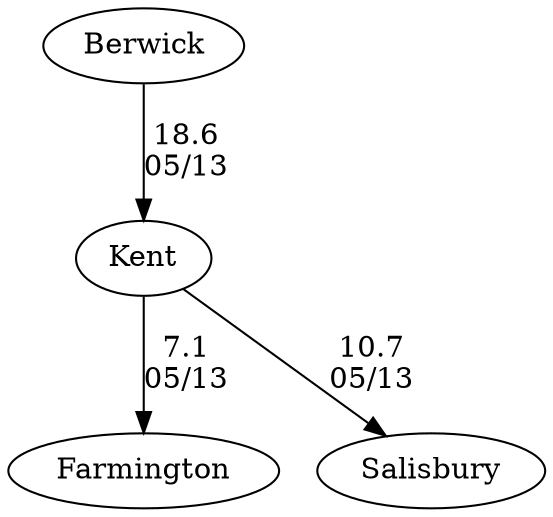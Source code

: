 digraph boys3foursKent {Berwick [URL="boys3foursKentBerwick.html"];Kent [URL="boys3foursKentKent.html"];Farmington [URL="boys3foursKentFarmington.html"];Salisbury [URL="boys3foursKentSalisbury.html"];Berwick -> Kent[label="18.6
05/13", weight="82", tooltip="NEIRA,Kent Invitational			
Distance: 1500m Conditions: Conditions varied a lot during the races. Mostly a head crosswind, sometimes gusting over 15mph Comments: Great day of racing. The wind changed quite a bit during the day, but it was fair racing in windy conditions. Thank you to all the teams that raced today!
None", URL="http://www.row2k.com/results/resultspage.cfm?UID=4A9881B1D8670B3CE7C48DAA19322EE5&cat=5", random="random"]; 
Kent -> Farmington[label="7.1
05/13", weight="93", tooltip="NEIRA,Kent Invitational			
Distance: 1500m Conditions: Conditions varied a lot during the races. Mostly a head crosswind, sometimes gusting over 15mph Comments: Great day of racing. The wind changed quite a bit during the day, but it was fair racing in windy conditions. Thank you to all the teams that raced today!
None", URL="http://www.row2k.com/results/resultspage.cfm?UID=4A9881B1D8670B3CE7C48DAA19322EE5&cat=5", random="random"]; 
Kent -> Salisbury[label="10.7
05/13", weight="90", tooltip="NEIRA,Kent Invitational			
Distance: 1500m Conditions: Conditions varied a lot during the races. Mostly a head crosswind, sometimes gusting over 15mph Comments: Great day of racing. The wind changed quite a bit during the day, but it was fair racing in windy conditions. Thank you to all the teams that raced today!
None", URL="http://www.row2k.com/results/resultspage.cfm?UID=4A9881B1D8670B3CE7C48DAA19322EE5&cat=5", random="random"]}